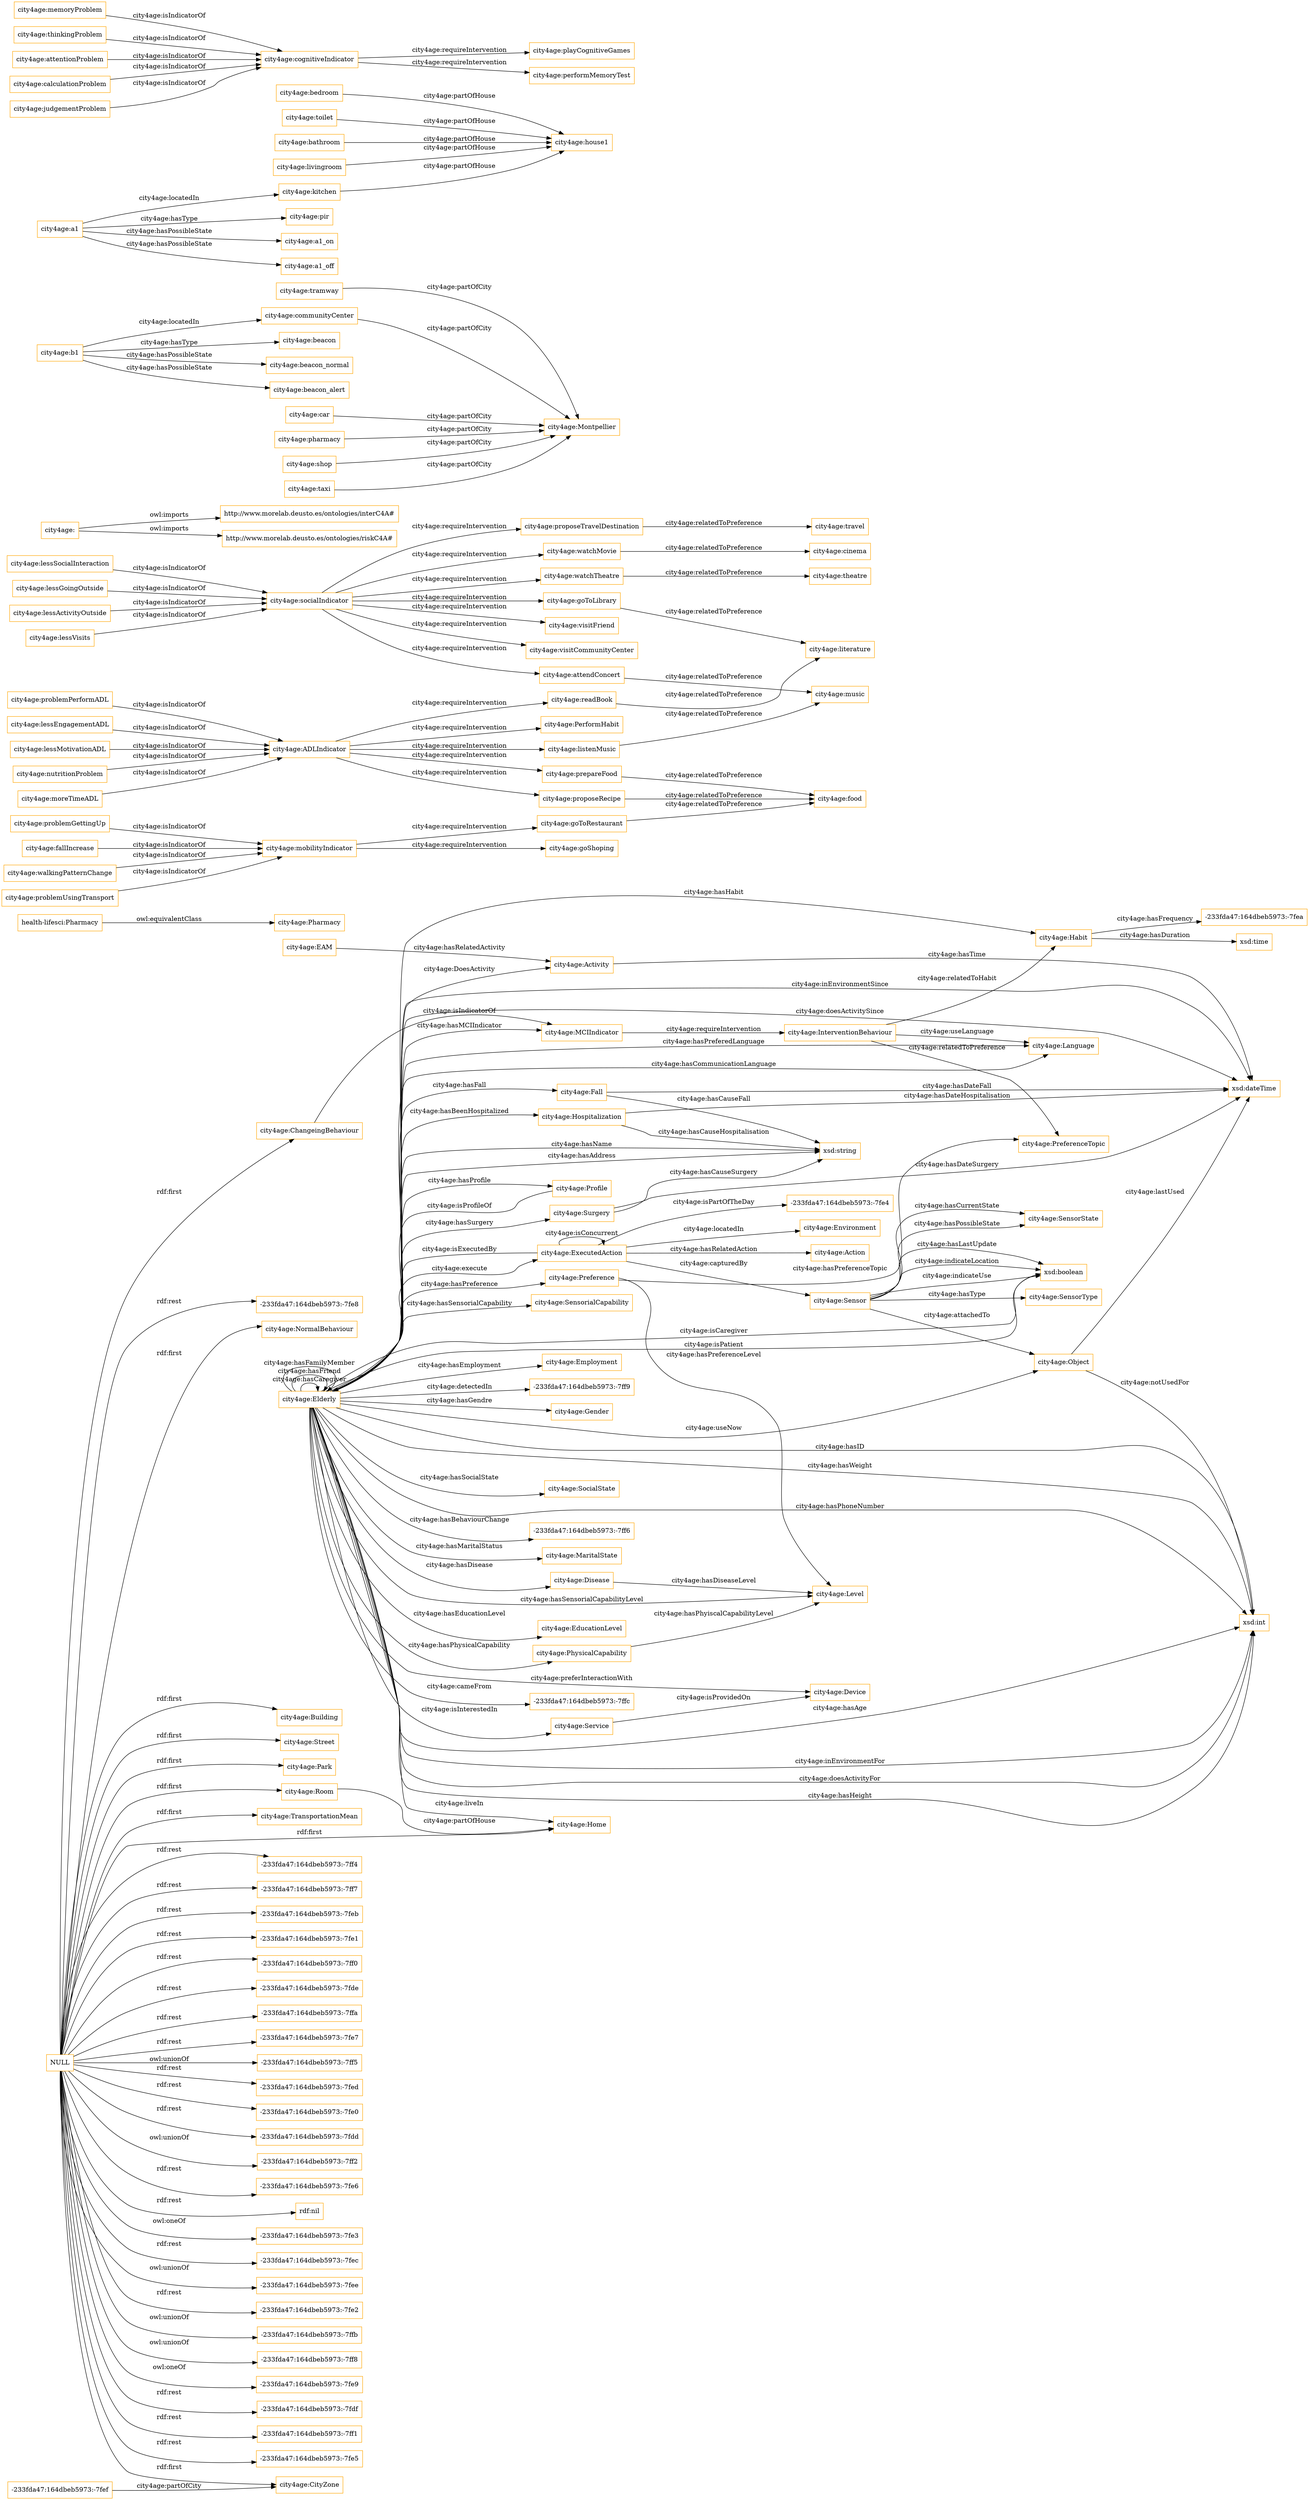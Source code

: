digraph ar2dtool_diagram { 
rankdir=LR;
size="1501"
node [shape = rectangle, color="orange"]; "city4age:MCIIndicator" "city4age:Profile" "city4age:Sensor" "city4age:Object" "city4age:Environment" "city4age:SensorType" "city4age:NormalBehaviour" "city4age:Elderly" "city4age:Preference" "city4age:Language" "city4age:Home" "city4age:Hospitalization" "city4age:SensorialCapability" "-233fda47:164dbeb5973:-7fef" "city4age:ExecutedAction" "city4age:PhysicalCapability" "city4age:Employment" "-233fda47:164dbeb5973:-7ff9" "city4age:Building" "city4age:Action" "city4age:Gender" "city4age:Fall" "health-lifesci:Pharmacy" "city4age:Habit" "city4age:Disease" "city4age:SocialState" "city4age:Service" "city4age:Street" "city4age:Park" "city4age:EAM" "-233fda47:164dbeb5973:-7ff6" "city4age:Room" "city4age:MaritalState" "city4age:TransportationMean" "city4age:Device" "city4age:EducationLevel" "city4age:InterventionBehaviour" "city4age:CityZone" "city4age:PreferenceTopic" "city4age:Level" "city4age:Pharmacy" "city4age:ChangeingBehaviour" "city4age:Surgery" "city4age:Activity" "-233fda47:164dbeb5973:-7ffc" "city4age:SensorState" ; /*classes style*/
	"city4age:proposeTravelDestination" -> "city4age:travel" [ label = "city4age:relatedToPreference" ];
	"city4age:" -> "http://www.morelab.deusto.es/ontologies/interC4A#" [ label = "owl:imports" ];
	"city4age:" -> "http://www.morelab.deusto.es/ontologies/riskC4A#" [ label = "owl:imports" ];
	"city4age:goToLibrary" -> "city4age:literature" [ label = "city4age:relatedToPreference" ];
	"city4age:lessVisits" -> "city4age:socialIndicator" [ label = "city4age:isIndicatorOf" ];
	"city4age:problemUsingTransport" -> "city4age:mobilityIndicator" [ label = "city4age:isIndicatorOf" ];
	"city4age:lessSocialInteraction" -> "city4age:socialIndicator" [ label = "city4age:isIndicatorOf" ];
	"city4age:tramway" -> "city4age:Montpellier" [ label = "city4age:partOfCity" ];
	"city4age:goToRestaurant" -> "city4age:food" [ label = "city4age:relatedToPreference" ];
	"city4age:lessGoingOutside" -> "city4age:socialIndicator" [ label = "city4age:isIndicatorOf" ];
	"city4age:watchMovie" -> "city4age:cinema" [ label = "city4age:relatedToPreference" ];
	"city4age:communityCenter" -> "city4age:Montpellier" [ label = "city4age:partOfCity" ];
	"city4age:moreTimeADL" -> "city4age:ADLIndicator" [ label = "city4age:isIndicatorOf" ];
	"city4age:problemPerformADL" -> "city4age:ADLIndicator" [ label = "city4age:isIndicatorOf" ];
	"city4age:bedroom" -> "city4age:house1" [ label = "city4age:partOfHouse" ];
	"city4age:ADLIndicator" -> "city4age:readBook" [ label = "city4age:requireIntervention" ];
	"city4age:ADLIndicator" -> "city4age:proposeRecipe" [ label = "city4age:requireIntervention" ];
	"city4age:ADLIndicator" -> "city4age:prepareFood" [ label = "city4age:requireIntervention" ];
	"city4age:ADLIndicator" -> "city4age:listenMusic" [ label = "city4age:requireIntervention" ];
	"city4age:ADLIndicator" -> "city4age:PerformHabit" [ label = "city4age:requireIntervention" ];
	"city4age:mobilityIndicator" -> "city4age:goToRestaurant" [ label = "city4age:requireIntervention" ];
	"city4age:mobilityIndicator" -> "city4age:goShoping" [ label = "city4age:requireIntervention" ];
	"city4age:socialIndicator" -> "city4age:watchTheatre" [ label = "city4age:requireIntervention" ];
	"city4age:socialIndicator" -> "city4age:watchMovie" [ label = "city4age:requireIntervention" ];
	"city4age:socialIndicator" -> "city4age:visitFriend" [ label = "city4age:requireIntervention" ];
	"city4age:socialIndicator" -> "city4age:visitCommunityCenter" [ label = "city4age:requireIntervention" ];
	"city4age:socialIndicator" -> "city4age:proposeTravelDestination" [ label = "city4age:requireIntervention" ];
	"city4age:socialIndicator" -> "city4age:goToLibrary" [ label = "city4age:requireIntervention" ];
	"city4age:socialIndicator" -> "city4age:attendConcert" [ label = "city4age:requireIntervention" ];
	"health-lifesci:Pharmacy" -> "city4age:Pharmacy" [ label = "owl:equivalentClass" ];
	"city4age:problemGettingUp" -> "city4age:mobilityIndicator" [ label = "city4age:isIndicatorOf" ];
	"city4age:cognitiveIndicator" -> "city4age:playCognitiveGames" [ label = "city4age:requireIntervention" ];
	"city4age:cognitiveIndicator" -> "city4age:performMemoryTest" [ label = "city4age:requireIntervention" ];
	"city4age:memoryProblem" -> "city4age:cognitiveIndicator" [ label = "city4age:isIndicatorOf" ];
	"city4age:thinkingProblem" -> "city4age:cognitiveIndicator" [ label = "city4age:isIndicatorOf" ];
	"city4age:b1" -> "city4age:communityCenter" [ label = "city4age:locatedIn" ];
	"city4age:b1" -> "city4age:beacon" [ label = "city4age:hasType" ];
	"city4age:b1" -> "city4age:beacon_normal" [ label = "city4age:hasPossibleState" ];
	"city4age:b1" -> "city4age:beacon_alert" [ label = "city4age:hasPossibleState" ];
	"city4age:toilet" -> "city4age:house1" [ label = "city4age:partOfHouse" ];
	"city4age:car" -> "city4age:Montpellier" [ label = "city4age:partOfCity" ];
	"city4age:lessEngagementADL" -> "city4age:ADLIndicator" [ label = "city4age:isIndicatorOf" ];
	"city4age:bathroom" -> "city4age:house1" [ label = "city4age:partOfHouse" ];
	"NULL" -> "city4age:Street" [ label = "rdf:first" ];
	"NULL" -> "-233fda47:164dbeb5973:-7ff4" [ label = "rdf:rest" ];
	"NULL" -> "-233fda47:164dbeb5973:-7ff7" [ label = "rdf:rest" ];
	"NULL" -> "-233fda47:164dbeb5973:-7feb" [ label = "rdf:rest" ];
	"NULL" -> "-233fda47:164dbeb5973:-7fe1" [ label = "rdf:rest" ];
	"NULL" -> "city4age:NormalBehaviour" [ label = "rdf:first" ];
	"NULL" -> "-233fda47:164dbeb5973:-7ff0" [ label = "rdf:rest" ];
	"NULL" -> "-233fda47:164dbeb5973:-7fde" [ label = "rdf:rest" ];
	"NULL" -> "city4age:Building" [ label = "rdf:first" ];
	"NULL" -> "-233fda47:164dbeb5973:-7ffa" [ label = "rdf:rest" ];
	"NULL" -> "-233fda47:164dbeb5973:-7fe7" [ label = "rdf:rest" ];
	"NULL" -> "city4age:TransportationMean" [ label = "rdf:first" ];
	"NULL" -> "-233fda47:164dbeb5973:-7ff5" [ label = "owl:unionOf" ];
	"NULL" -> "-233fda47:164dbeb5973:-7fed" [ label = "rdf:rest" ];
	"NULL" -> "-233fda47:164dbeb5973:-7fe0" [ label = "rdf:rest" ];
	"NULL" -> "city4age:ChangeingBehaviour" [ label = "rdf:first" ];
	"NULL" -> "-233fda47:164dbeb5973:-7fdd" [ label = "rdf:rest" ];
	"NULL" -> "-233fda47:164dbeb5973:-7ff2" [ label = "owl:unionOf" ];
	"NULL" -> "-233fda47:164dbeb5973:-7fe6" [ label = "rdf:rest" ];
	"NULL" -> "city4age:Room" [ label = "rdf:first" ];
	"NULL" -> "rdf:nil" [ label = "rdf:rest" ];
	"NULL" -> "city4age:CityZone" [ label = "rdf:first" ];
	"NULL" -> "-233fda47:164dbeb5973:-7fe3" [ label = "owl:oneOf" ];
	"NULL" -> "-233fda47:164dbeb5973:-7fec" [ label = "rdf:rest" ];
	"NULL" -> "-233fda47:164dbeb5973:-7fee" [ label = "owl:unionOf" ];
	"NULL" -> "-233fda47:164dbeb5973:-7fe2" [ label = "rdf:rest" ];
	"NULL" -> "-233fda47:164dbeb5973:-7ffb" [ label = "owl:unionOf" ];
	"NULL" -> "-233fda47:164dbeb5973:-7ff8" [ label = "owl:unionOf" ];
	"NULL" -> "-233fda47:164dbeb5973:-7fe9" [ label = "owl:oneOf" ];
	"NULL" -> "-233fda47:164dbeb5973:-7fdf" [ label = "rdf:rest" ];
	"NULL" -> "city4age:Home" [ label = "rdf:first" ];
	"NULL" -> "-233fda47:164dbeb5973:-7ff1" [ label = "rdf:rest" ];
	"NULL" -> "-233fda47:164dbeb5973:-7fe5" [ label = "rdf:rest" ];
	"NULL" -> "-233fda47:164dbeb5973:-7fe8" [ label = "rdf:rest" ];
	"NULL" -> "city4age:Park" [ label = "rdf:first" ];
	"city4age:pharmacy" -> "city4age:Montpellier" [ label = "city4age:partOfCity" ];
	"city4age:fallIncrease" -> "city4age:mobilityIndicator" [ label = "city4age:isIndicatorOf" ];
	"city4age:attentionProblem" -> "city4age:cognitiveIndicator" [ label = "city4age:isIndicatorOf" ];
	"city4age:livingroom" -> "city4age:house1" [ label = "city4age:partOfHouse" ];
	"city4age:shop" -> "city4age:Montpellier" [ label = "city4age:partOfCity" ];
	"city4age:readBook" -> "city4age:literature" [ label = "city4age:relatedToPreference" ];
	"city4age:listenMusic" -> "city4age:music" [ label = "city4age:relatedToPreference" ];
	"city4age:proposeRecipe" -> "city4age:food" [ label = "city4age:relatedToPreference" ];
	"city4age:lessMotivationADL" -> "city4age:ADLIndicator" [ label = "city4age:isIndicatorOf" ];
	"city4age:kitchen" -> "city4age:house1" [ label = "city4age:partOfHouse" ];
	"city4age:nutritionProblem" -> "city4age:ADLIndicator" [ label = "city4age:isIndicatorOf" ];
	"city4age:walkingPatternChange" -> "city4age:mobilityIndicator" [ label = "city4age:isIndicatorOf" ];
	"city4age:attendConcert" -> "city4age:music" [ label = "city4age:relatedToPreference" ];
	"city4age:watchTheatre" -> "city4age:theatre" [ label = "city4age:relatedToPreference" ];
	"city4age:prepareFood" -> "city4age:food" [ label = "city4age:relatedToPreference" ];
	"city4age:a1" -> "city4age:kitchen" [ label = "city4age:locatedIn" ];
	"city4age:a1" -> "city4age:pir" [ label = "city4age:hasType" ];
	"city4age:a1" -> "city4age:a1_on" [ label = "city4age:hasPossibleState" ];
	"city4age:a1" -> "city4age:a1_off" [ label = "city4age:hasPossibleState" ];
	"city4age:calculationProblem" -> "city4age:cognitiveIndicator" [ label = "city4age:isIndicatorOf" ];
	"city4age:taxi" -> "city4age:Montpellier" [ label = "city4age:partOfCity" ];
	"city4age:judgementProblem" -> "city4age:cognitiveIndicator" [ label = "city4age:isIndicatorOf" ];
	"city4age:lessActivityOutside" -> "city4age:socialIndicator" [ label = "city4age:isIndicatorOf" ];
	"city4age:Elderly" -> "xsd:int" [ label = "city4age:hasHeight" ];
	"city4age:Fall" -> "xsd:dateTime" [ label = "city4age:hasDateFall" ];
	"city4age:Elderly" -> "city4age:Language" [ label = "city4age:hasPreferedLanguage" ];
	"city4age:Elderly" -> "xsd:boolean" [ label = "city4age:isPatient" ];
	"city4age:InterventionBehaviour" -> "city4age:PreferenceTopic" [ label = "city4age:relatedToPreference" ];
	"city4age:Surgery" -> "xsd:string" [ label = "city4age:hasCauseSurgery" ];
	"city4age:Elderly" -> "xsd:int" [ label = "city4age:doesActivityFor" ];
	"city4age:ChangeingBehaviour" -> "city4age:MCIIndicator" [ label = "city4age:isIndicatorOf" ];
	"city4age:Elderly" -> "xsd:string" [ label = "city4age:hasName" ];
	"city4age:Elderly" -> "city4age:Habit" [ label = "city4age:hasHabit" ];
	"city4age:ExecutedAction" -> "city4age:Elderly" [ label = "city4age:isExecutedBy" ];
	"city4age:Object" -> "xsd:dateTime" [ label = "city4age:lastUsed" ];
	"city4age:Preference" -> "city4age:Level" [ label = "city4age:hasPreferenceLevel" ];
	"city4age:Elderly" -> "city4age:Activity" [ label = "city4age:DoesActivity" ];
	"city4age:ExecutedAction" -> "city4age:Action" [ label = "city4age:hasRelatedAction" ];
	"city4age:Room" -> "city4age:Home" [ label = "city4age:partOfHouse" ];
	"city4age:Surgery" -> "xsd:dateTime" [ label = "city4age:hasDateSurgery" ];
	"city4age:Hospitalization" -> "xsd:dateTime" [ label = "city4age:hasDateHospitalisation" ];
	"city4age:ExecutedAction" -> "-233fda47:164dbeb5973:-7fe4" [ label = "city4age:isPartOfTheDay" ];
	"city4age:Elderly" -> "xsd:int" [ label = "city4age:hasID" ];
	"city4age:ExecutedAction" -> "city4age:ExecutedAction" [ label = "city4age:isConcurrent" ];
	"city4age:InterventionBehaviour" -> "city4age:Language" [ label = "city4age:useLanguage" ];
	"city4age:InterventionBehaviour" -> "city4age:Habit" [ label = "city4age:relatedToHabit" ];
	"city4age:Elderly" -> "xsd:string" [ label = "city4age:hasAddress" ];
	"city4age:Elderly" -> "city4age:Disease" [ label = "city4age:hasDisease" ];
	"city4age:Elderly" -> "city4age:Hospitalization" [ label = "city4age:hasBeenHospitalized" ];
	"city4age:Elderly" -> "xsd:boolean" [ label = "city4age:isCaregiver" ];
	"city4age:Habit" -> "xsd:time" [ label = "city4age:hasDuration" ];
	"city4age:Elderly" -> "-233fda47:164dbeb5973:-7ff6" [ label = "city4age:hasBehaviourChange" ];
	"city4age:Elderly" -> "city4age:Surgery" [ label = "city4age:hasSurgery" ];
	"city4age:Elderly" -> "city4age:Gender" [ label = "city4age:hasGendre" ];
	"city4age:PhysicalCapability" -> "city4age:Level" [ label = "city4age:hasPhyiscalCapabilityLevel" ];
	"city4age:Object" -> "xsd:int" [ label = "city4age:notUsedFor" ];
	"city4age:Elderly" -> "xsd:dateTime" [ label = "city4age:inEnvironmentSince" ];
	"city4age:Sensor" -> "city4age:SensorType" [ label = "city4age:hasType" ];
	"city4age:Elderly" -> "xsd:int" [ label = "city4age:hasWeight" ];
	"city4age:Elderly" -> "city4age:Language" [ label = "city4age:hasCommunicationLanguage" ];
	"city4age:Sensor" -> "city4age:Object" [ label = "city4age:attachedTo" ];
	"city4age:Service" -> "city4age:Device" [ label = "city4age:isProvidedOn" ];
	"city4age:Elderly" -> "city4age:PhysicalCapability" [ label = "city4age:hasPhysicalCapability" ];
	"city4age:Elderly" -> "city4age:SocialState" [ label = "city4age:hasSocialState" ];
	"city4age:ExecutedAction" -> "city4age:Environment" [ label = "city4age:locatedIn" ];
	"city4age:Disease" -> "city4age:Level" [ label = "city4age:hasDiseaseLevel" ];
	"city4age:Elderly" -> "city4age:MCIIndicator" [ label = "city4age:hasMCIIndicator" ];
	"city4age:Elderly" -> "city4age:MaritalState" [ label = "city4age:hasMaritalStatus" ];
	"city4age:Elderly" -> "city4age:Preference" [ label = "city4age:hasPreference" ];
	"city4age:Elderly" -> "city4age:Elderly" [ label = "city4age:hasCaregiver" ];
	"city4age:Preference" -> "city4age:PreferenceTopic" [ label = "city4age:hasPreferenceTopic" ];
	"city4age:Elderly" -> "city4age:Employment" [ label = "city4age:hasEmployment" ];
	"city4age:Hospitalization" -> "xsd:string" [ label = "city4age:hasCauseHospitalisation" ];
	"city4age:ExecutedAction" -> "city4age:Sensor" [ label = "city4age:capturedBy" ];
	"city4age:Elderly" -> "-233fda47:164dbeb5973:-7ffc" [ label = "city4age:cameFrom" ];
	"city4age:EAM" -> "city4age:Activity" [ label = "city4age:hasRelatedActivity" ];
	"city4age:Habit" -> "-233fda47:164dbeb5973:-7fea" [ label = "city4age:hasFrequency" ];
	"city4age:Elderly" -> "city4age:Level" [ label = "city4age:hasSensorialCapabilityLevel" ];
	"city4age:Activity" -> "xsd:dateTime" [ label = "city4age:hasTime" ];
	"city4age:Elderly" -> "city4age:Device" [ label = "city4age:preferInteractionWith" ];
	"city4age:Elderly" -> "city4age:Elderly" [ label = "city4age:hasFriend" ];
	"city4age:Elderly" -> "-233fda47:164dbeb5973:-7ff9" [ label = "city4age:detectedIn" ];
	"city4age:Elderly" -> "xsd:int" [ label = "city4age:hasPhoneNumber" ];
	"city4age:Elderly" -> "city4age:EducationLevel" [ label = "city4age:hasEducationLevel" ];
	"city4age:Sensor" -> "xsd:boolean" [ label = "city4age:indicateUse" ];
	"city4age:Sensor" -> "xsd:boolean" [ label = "city4age:hasLastUpdate" ];
	"city4age:Elderly" -> "city4age:Profile" [ label = "city4age:hasProfile" ];
	"city4age:Elderly" -> "xsd:int" [ label = "city4age:inEnvironmentFor" ];
	"-233fda47:164dbeb5973:-7fef" -> "city4age:CityZone" [ label = "city4age:partOfCity" ];
	"city4age:Elderly" -> "city4age:Home" [ label = "city4age:liveIn" ];
	"city4age:Elderly" -> "city4age:Elderly" [ label = "city4age:hasFamilyMember" ];
	"city4age:Elderly" -> "city4age:ExecutedAction" [ label = "city4age:execute" ];
	"city4age:Elderly" -> "city4age:Service" [ label = "city4age:isInterestedIn" ];
	"city4age:MCIIndicator" -> "city4age:InterventionBehaviour" [ label = "city4age:requireIntervention" ];
	"city4age:Fall" -> "xsd:string" [ label = "city4age:hasCauseFall" ];
	"city4age:Elderly" -> "city4age:Object" [ label = "city4age:useNow" ];
	"city4age:Profile" -> "city4age:Elderly" [ label = "city4age:isProfileOf" ];
	"city4age:Elderly" -> "xsd:dateTime" [ label = "city4age:doesActivitySince" ];
	"city4age:Sensor" -> "city4age:SensorState" [ label = "city4age:hasPossibleState" ];
	"city4age:Sensor" -> "city4age:SensorState" [ label = "city4age:hasCurrentState" ];
	"city4age:Sensor" -> "xsd:boolean" [ label = "city4age:indicateLocation" ];
	"city4age:Elderly" -> "xsd:int" [ label = "city4age:hasAge" ];
	"city4age:Elderly" -> "city4age:SensorialCapability" [ label = "city4age:hasSensorialCapability" ];
	"city4age:Elderly" -> "city4age:Fall" [ label = "city4age:hasFall" ];

}
